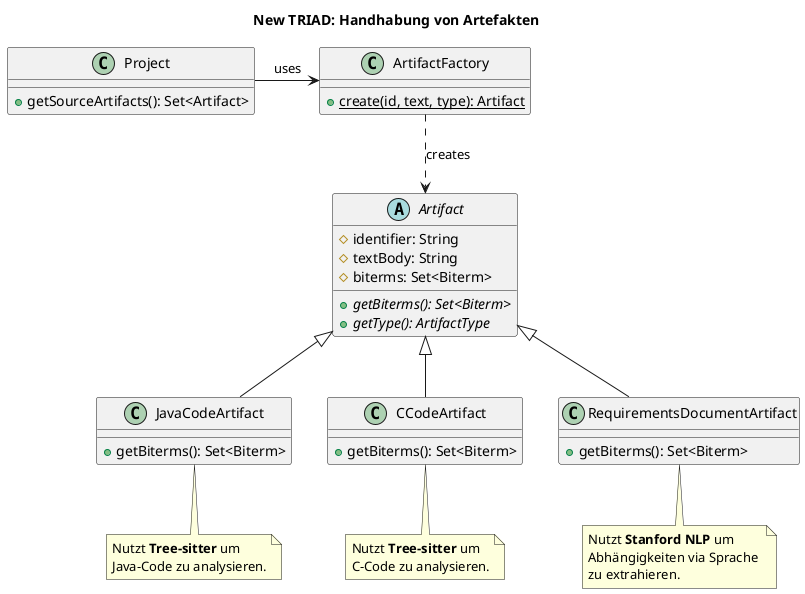 @startuml
title New TRIAD: Handhabung von Artefakten

abstract class Artifact {
  # identifier: String
  # textBody: String
  # biterms: Set<Biterm>
  + {abstract} getBiterms(): Set<Biterm>
  + {abstract} getType(): ArtifactType
}

class JavaCodeArtifact extends Artifact {
  + getBiterms(): Set<Biterm>
}
note bottom of JavaCodeArtifact
  Nutzt **Tree-sitter** um
  Java-Code zu analysieren.
end note

class CCodeArtifact extends Artifact {
  + getBiterms(): Set<Biterm>
}
note bottom of CCodeArtifact
  Nutzt **Tree-sitter** um
  C-Code zu analysieren.
end note

class RequirementsDocumentArtifact extends Artifact {
  + getBiterms(): Set<Biterm>
}
note bottom of RequirementsDocumentArtifact
  Nutzt **Stanford NLP** um
  Abhängigkeiten via Sprache 
  zu extrahieren.
end note

class Project {
 + getSourceArtifacts(): Set<Artifact>
}

class ArtifactFactory {
  + {static} create(id, text, type): Artifact
}

Project -> ArtifactFactory : uses
ArtifactFactory ..> Artifact : creates

@enduml